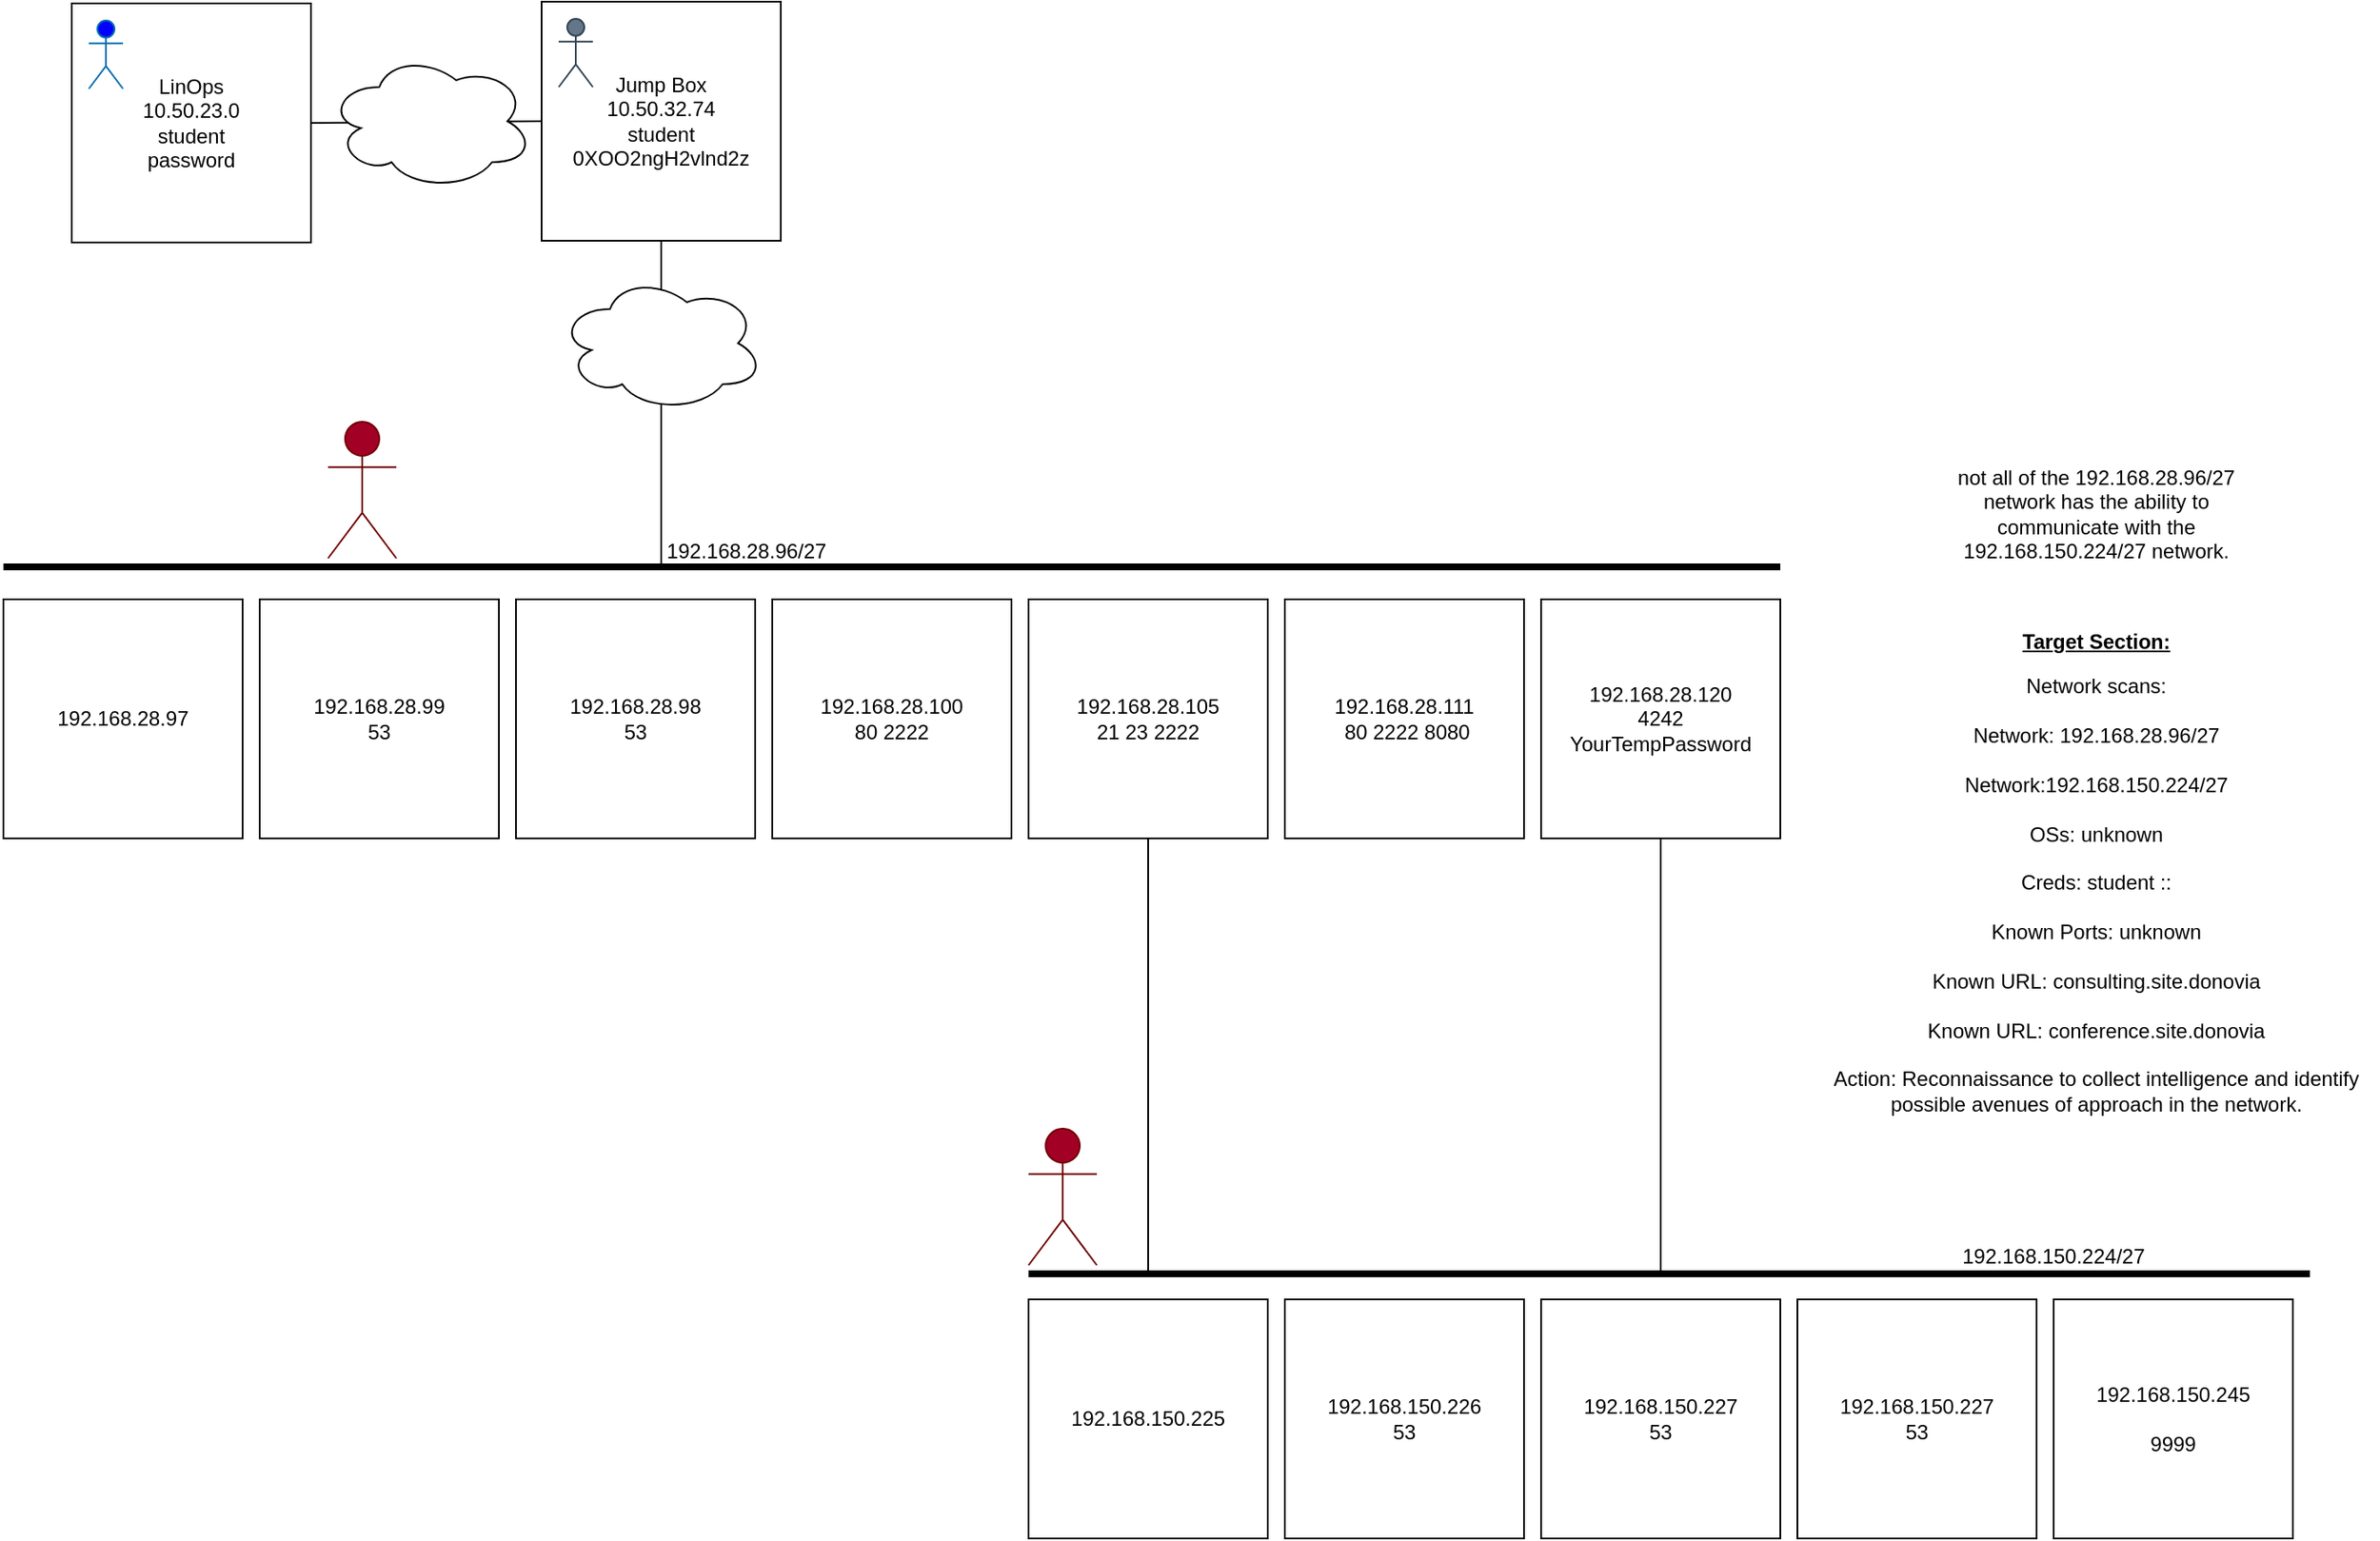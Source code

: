 <mxfile version="21.3.5" type="github" pages="5">
  <diagram name="Page-1" id="kOOMm8zKSmpwJIy81K7Q">
    <mxGraphModel dx="1960" dy="1257" grid="1" gridSize="10" guides="1" tooltips="1" connect="1" arrows="1" fold="1" page="1" pageScale="1" pageWidth="850" pageHeight="1100" math="0" shadow="0">
      <root>
        <mxCell id="0" />
        <mxCell id="1" parent="0" />
        <mxCell id="7rxzncGhu5H5seyyBJXx-3" value="" style="group" parent="1" vertex="1" connectable="0">
          <mxGeometry x="100" y="31" width="140" height="140" as="geometry" />
        </mxCell>
        <mxCell id="7rxzncGhu5H5seyyBJXx-1" value="&lt;div&gt;LinOps&lt;/div&gt;&lt;div&gt;10.50.23.0&lt;br&gt;&lt;/div&gt;&lt;div&gt;student&lt;/div&gt;&lt;div&gt;password&lt;br&gt;&lt;/div&gt;" style="whiteSpace=wrap;html=1;aspect=fixed;" parent="7rxzncGhu5H5seyyBJXx-3" vertex="1">
          <mxGeometry width="140" height="140" as="geometry" />
        </mxCell>
        <mxCell id="7rxzncGhu5H5seyyBJXx-2" value="" style="shape=umlActor;verticalLabelPosition=bottom;verticalAlign=top;html=1;outlineConnect=0;fillColor=#0000FF;fontColor=#ffffff;strokeColor=#006EAF;" parent="7rxzncGhu5H5seyyBJXx-3" vertex="1">
          <mxGeometry x="10" y="10" width="20" height="40" as="geometry" />
        </mxCell>
        <mxCell id="7rxzncGhu5H5seyyBJXx-6" value="" style="group" parent="1" vertex="1" connectable="0">
          <mxGeometry x="375" y="30" width="140" height="140" as="geometry" />
        </mxCell>
        <mxCell id="7rxzncGhu5H5seyyBJXx-4" value="&lt;div&gt;Jump Box&lt;br&gt;&lt;/div&gt;&lt;div&gt;10.50.32.74&lt;br&gt;&lt;/div&gt;&lt;div&gt;student&lt;/div&gt;&lt;div&gt;0XOO2ngH2vlnd2z&lt;br&gt;&lt;/div&gt;" style="whiteSpace=wrap;html=1;aspect=fixed;" parent="7rxzncGhu5H5seyyBJXx-6" vertex="1">
          <mxGeometry width="140" height="140" as="geometry" />
        </mxCell>
        <mxCell id="7rxzncGhu5H5seyyBJXx-5" value="" style="shape=umlActor;verticalLabelPosition=bottom;verticalAlign=top;html=1;outlineConnect=0;fillColor=#647687;fontColor=#ffffff;strokeColor=#314354;" parent="7rxzncGhu5H5seyyBJXx-6" vertex="1">
          <mxGeometry x="10" y="10" width="20" height="40" as="geometry" />
        </mxCell>
        <mxCell id="7rxzncGhu5H5seyyBJXx-9" value="" style="group;fillColor=#e51400;fontColor=#ffffff;strokeColor=#B20000;" parent="1" vertex="1" connectable="0">
          <mxGeometry x="210" y="380" width="140" height="140" as="geometry" />
        </mxCell>
        <mxCell id="7rxzncGhu5H5seyyBJXx-7" value="&lt;div&gt;192.168.28.99&lt;/div&gt;53" style="whiteSpace=wrap;html=1;aspect=fixed;" parent="7rxzncGhu5H5seyyBJXx-9" vertex="1">
          <mxGeometry width="140" height="140" as="geometry" />
        </mxCell>
        <mxCell id="7rxzncGhu5H5seyyBJXx-10" value="" style="endArrow=none;html=1;rounded=0;entryX=0;entryY=0.5;entryDx=0;entryDy=0;exitX=1;exitY=0.5;exitDx=0;exitDy=0;" parent="1" source="7rxzncGhu5H5seyyBJXx-1" target="7rxzncGhu5H5seyyBJXx-4" edge="1">
          <mxGeometry width="50" height="50" relative="1" as="geometry">
            <mxPoint x="270" y="140" as="sourcePoint" />
            <mxPoint x="320" y="90" as="targetPoint" />
          </mxGeometry>
        </mxCell>
        <mxCell id="7rxzncGhu5H5seyyBJXx-11" value="" style="ellipse;shape=cloud;whiteSpace=wrap;html=1;" parent="1" vertex="1">
          <mxGeometry x="250" y="60" width="120" height="80" as="geometry" />
        </mxCell>
        <mxCell id="7rxzncGhu5H5seyyBJXx-13" value="not all of the 192.168.28.96/27 network has the ability to communicate with the 192.168.150.224/27 network." style="text;html=1;strokeColor=none;fillColor=none;align=center;verticalAlign=middle;whiteSpace=wrap;rounded=0;" parent="1" vertex="1">
          <mxGeometry x="1185" y="290" width="200" height="80" as="geometry" />
        </mxCell>
        <mxCell id="7rxzncGhu5H5seyyBJXx-14" value="&lt;p&gt;&lt;b&gt;&lt;u&gt;Target Section:&lt;/u&gt;&lt;/b&gt;&lt;/p&gt;Network scans:&lt;br&gt;&lt;br/&gt;Network: 192.168.28.96/27&lt;br&gt;&lt;br/&gt;Network:192.168.150.224/27&lt;br&gt;&lt;br/&gt;OSs: unknown&lt;br&gt;&lt;br/&gt;Creds: student :: &lt;br&gt;&lt;br/&gt;Known Ports: unknown&lt;br&gt;&lt;br/&gt;Known URL: consulting.site.donovia&lt;br&gt;&lt;br/&gt;Known URL: conference.site.donovia&lt;br&gt;&lt;br/&gt;Action: Reconnaissance to collect intelligence and identify possible avenues of approach in the network." style="text;html=1;strokeColor=none;fillColor=none;align=center;verticalAlign=middle;whiteSpace=wrap;rounded=0;" parent="1" vertex="1">
          <mxGeometry x="1120" y="339" width="330" height="390" as="geometry" />
        </mxCell>
        <mxCell id="7rxzncGhu5H5seyyBJXx-15" value="" style="endArrow=none;html=1;rounded=0;entryX=0.5;entryY=1;entryDx=0;entryDy=0;" parent="1" target="7rxzncGhu5H5seyyBJXx-4" edge="1">
          <mxGeometry width="50" height="50" relative="1" as="geometry">
            <mxPoint x="445" y="360" as="sourcePoint" />
            <mxPoint x="520" y="240" as="targetPoint" />
          </mxGeometry>
        </mxCell>
        <mxCell id="7rxzncGhu5H5seyyBJXx-17" value="" style="line;strokeWidth=4;html=1;perimeter=backbonePerimeter;points=[];outlineConnect=0;" parent="1" vertex="1">
          <mxGeometry x="60" y="356" width="1040" height="10" as="geometry" />
        </mxCell>
        <mxCell id="7rxzncGhu5H5seyyBJXx-19" value="192.168.28.96/27" style="text;html=1;strokeColor=none;fillColor=none;align=center;verticalAlign=middle;whiteSpace=wrap;rounded=0;" parent="1" vertex="1">
          <mxGeometry x="465" y="337" width="60" height="30" as="geometry" />
        </mxCell>
        <mxCell id="7rxzncGhu5H5seyyBJXx-20" value="&lt;div&gt;192.168.28.98&lt;/div&gt;&lt;div&gt;53&lt;/div&gt;" style="whiteSpace=wrap;html=1;aspect=fixed;" parent="1" vertex="1">
          <mxGeometry x="360" y="380" width="140" height="140" as="geometry" />
        </mxCell>
        <mxCell id="7rxzncGhu5H5seyyBJXx-21" value="&lt;div&gt;192.168.28.100&lt;/div&gt;&lt;div&gt;80 2222&lt;br&gt;&lt;/div&gt;" style="whiteSpace=wrap;html=1;aspect=fixed;" parent="1" vertex="1">
          <mxGeometry x="510" y="380" width="140" height="140" as="geometry" />
        </mxCell>
        <mxCell id="7rxzncGhu5H5seyyBJXx-22" value="192.168.28.97" style="whiteSpace=wrap;html=1;aspect=fixed;" parent="1" vertex="1">
          <mxGeometry x="60" y="380" width="140" height="140" as="geometry" />
        </mxCell>
        <mxCell id="7rxzncGhu5H5seyyBJXx-23" value="&lt;div&gt;192.168.28.105&lt;/div&gt;21 23 2222" style="whiteSpace=wrap;html=1;aspect=fixed;" parent="1" vertex="1">
          <mxGeometry x="660" y="380" width="140" height="140" as="geometry" />
        </mxCell>
        <mxCell id="7rxzncGhu5H5seyyBJXx-24" value="&lt;div&gt;192.168.28.111&lt;/div&gt;&amp;nbsp;80 2222 8080" style="whiteSpace=wrap;html=1;aspect=fixed;" parent="1" vertex="1">
          <mxGeometry x="810" y="380" width="140" height="140" as="geometry" />
        </mxCell>
        <mxCell id="7rxzncGhu5H5seyyBJXx-25" value="&lt;div&gt;192.168.28.120&lt;/div&gt;&lt;div&gt;4242&lt;/div&gt;&lt;div&gt;YourTempPassword&lt;br&gt;&lt;/div&gt;" style="whiteSpace=wrap;html=1;aspect=fixed;" parent="1" vertex="1">
          <mxGeometry x="960" y="380" width="140" height="140" as="geometry" />
        </mxCell>
        <mxCell id="7rxzncGhu5H5seyyBJXx-8" value="" style="shape=umlActor;verticalLabelPosition=bottom;verticalAlign=top;html=1;outlineConnect=0;fillColor=#a20025;fontColor=#ffffff;strokeColor=#6F0000;" parent="1" vertex="1">
          <mxGeometry x="660" y="690" width="40" height="80" as="geometry" />
        </mxCell>
        <mxCell id="7rxzncGhu5H5seyyBJXx-26" value="" style="ellipse;shape=cloud;whiteSpace=wrap;html=1;" parent="1" vertex="1">
          <mxGeometry x="385" y="190" width="120" height="80" as="geometry" />
        </mxCell>
        <mxCell id="7rxzncGhu5H5seyyBJXx-32" value="192.168.150.225" style="whiteSpace=wrap;html=1;aspect=fixed;" parent="1" vertex="1">
          <mxGeometry x="660" y="790" width="140" height="140" as="geometry" />
        </mxCell>
        <mxCell id="7rxzncGhu5H5seyyBJXx-33" value="&lt;div&gt;192.168.150.226&lt;/div&gt;&lt;div&gt;53&lt;/div&gt;" style="whiteSpace=wrap;html=1;aspect=fixed;" parent="1" vertex="1">
          <mxGeometry x="810" y="790" width="140" height="140" as="geometry" />
        </mxCell>
        <mxCell id="7rxzncGhu5H5seyyBJXx-34" value="&lt;div&gt;192.168.150.227&lt;/div&gt;&lt;div&gt;53&lt;br&gt;&lt;/div&gt;" style="whiteSpace=wrap;html=1;aspect=fixed;" parent="1" vertex="1">
          <mxGeometry x="960" y="790" width="140" height="140" as="geometry" />
        </mxCell>
        <mxCell id="7rxzncGhu5H5seyyBJXx-35" value="" style="shape=umlActor;verticalLabelPosition=bottom;verticalAlign=top;html=1;outlineConnect=0;fillColor=#a20025;fontColor=#ffffff;strokeColor=#6F0000;" parent="1" vertex="1">
          <mxGeometry x="250" y="276" width="40" height="80" as="geometry" />
        </mxCell>
        <mxCell id="7rxzncGhu5H5seyyBJXx-39" value="" style="endArrow=none;html=1;rounded=0;entryX=0.5;entryY=1;entryDx=0;entryDy=0;" parent="1" target="7rxzncGhu5H5seyyBJXx-25" edge="1" source="7rxzncGhu5H5seyyBJXx-41">
          <mxGeometry width="50" height="50" relative="1" as="geometry">
            <mxPoint x="1030" y="630" as="sourcePoint" />
            <mxPoint x="1010" y="630" as="targetPoint" />
          </mxGeometry>
        </mxCell>
        <mxCell id="7rxzncGhu5H5seyyBJXx-41" value="" style="line;strokeWidth=4;html=1;perimeter=backbonePerimeter;points=[];outlineConnect=0;" parent="1" vertex="1">
          <mxGeometry x="660" y="770" width="750" height="10" as="geometry" />
        </mxCell>
        <mxCell id="7rxzncGhu5H5seyyBJXx-44" value="&lt;div&gt;192.168.150.227&lt;/div&gt;&lt;div&gt;53&lt;br&gt;&lt;/div&gt;" style="whiteSpace=wrap;html=1;aspect=fixed;" parent="1" vertex="1">
          <mxGeometry x="1110" y="790" width="140" height="140" as="geometry" />
        </mxCell>
        <mxCell id="3pL5cruVmipBJHujs6nN-1" value="192.168.150.224/27" style="text;html=1;strokeColor=none;fillColor=none;align=center;verticalAlign=middle;whiteSpace=wrap;rounded=0;" parent="1" vertex="1">
          <mxGeometry x="1230" y="750" width="60" height="30" as="geometry" />
        </mxCell>
        <mxCell id="ft-l_PQJDunFmw_037Gx-1" value="&lt;div&gt;192.168.150.245&lt;/div&gt;&lt;div&gt;&lt;br&gt;&lt;/div&gt;&lt;div&gt;9999&lt;br&gt;&lt;/div&gt;" style="whiteSpace=wrap;html=1;aspect=fixed;" vertex="1" parent="1">
          <mxGeometry x="1260" y="790" width="140" height="140" as="geometry" />
        </mxCell>
        <mxCell id="ft-l_PQJDunFmw_037Gx-3" value="" style="endArrow=none;html=1;rounded=0;entryX=0.5;entryY=1;entryDx=0;entryDy=0;" edge="1" parent="1" source="7rxzncGhu5H5seyyBJXx-41" target="7rxzncGhu5H5seyyBJXx-23">
          <mxGeometry width="50" height="50" relative="1" as="geometry">
            <mxPoint x="810" y="630" as="sourcePoint" />
            <mxPoint x="720" y="580" as="targetPoint" />
          </mxGeometry>
        </mxCell>
      </root>
    </mxGraphModel>
  </diagram>
  <diagram id="EgERJhsT31XVEqbXKCsL" name="Page-2">
    <mxGraphModel dx="1434" dy="907" grid="1" gridSize="10" guides="1" tooltips="1" connect="1" arrows="1" fold="1" page="1" pageScale="1" pageWidth="850" pageHeight="1100" math="0" shadow="0">
      <root>
        <mxCell id="0" />
        <mxCell id="1" parent="0" />
        <mxCell id="fCujz81r1CcZG0c00k0V-1" value="" style="group" parent="1" vertex="1" connectable="0">
          <mxGeometry x="30" y="11" width="140" height="140" as="geometry" />
        </mxCell>
        <mxCell id="fCujz81r1CcZG0c00k0V-2" value="&lt;div&gt;LinOps&lt;/div&gt;&lt;div&gt;10.50.23.0&lt;br&gt;&lt;/div&gt;&lt;div&gt;student&lt;/div&gt;&lt;div&gt;password&lt;br&gt;&lt;/div&gt;" style="whiteSpace=wrap;html=1;aspect=fixed;" parent="fCujz81r1CcZG0c00k0V-1" vertex="1">
          <mxGeometry width="140" height="140" as="geometry" />
        </mxCell>
        <mxCell id="fCujz81r1CcZG0c00k0V-3" value="" style="shape=umlActor;verticalLabelPosition=bottom;verticalAlign=top;html=1;outlineConnect=0;fillColor=#0000FF;fontColor=#ffffff;strokeColor=#006EAF;" parent="fCujz81r1CcZG0c00k0V-1" vertex="1">
          <mxGeometry x="10" y="10" width="20" height="40" as="geometry" />
        </mxCell>
        <mxCell id="fCujz81r1CcZG0c00k0V-4" value="" style="group" parent="1" vertex="1" connectable="0">
          <mxGeometry x="305" y="10" width="140" height="140" as="geometry" />
        </mxCell>
        <mxCell id="fCujz81r1CcZG0c00k0V-5" value="&lt;div&gt;Jump Box&lt;br&gt;&lt;/div&gt;&lt;div&gt;10.50.32.74&lt;br&gt;&lt;/div&gt;&lt;div&gt;student&lt;/div&gt;&lt;div&gt;0XOO2ngH2vlnd2z&lt;br&gt;&lt;/div&gt;" style="whiteSpace=wrap;html=1;aspect=fixed;" parent="fCujz81r1CcZG0c00k0V-4" vertex="1">
          <mxGeometry width="140" height="140" as="geometry" />
        </mxCell>
        <mxCell id="fCujz81r1CcZG0c00k0V-6" value="" style="shape=umlActor;verticalLabelPosition=bottom;verticalAlign=top;html=1;outlineConnect=0;fillColor=#647687;fontColor=#ffffff;strokeColor=#314354;" parent="fCujz81r1CcZG0c00k0V-4" vertex="1">
          <mxGeometry x="10" y="10" width="20" height="40" as="geometry" />
        </mxCell>
        <mxCell id="fCujz81r1CcZG0c00k0V-7" value="" style="endArrow=none;html=1;rounded=0;entryX=0;entryY=0.5;entryDx=0;entryDy=0;exitX=1;exitY=0.5;exitDx=0;exitDy=0;" parent="1" source="fCujz81r1CcZG0c00k0V-2" target="fCujz81r1CcZG0c00k0V-5" edge="1">
          <mxGeometry width="50" height="50" relative="1" as="geometry">
            <mxPoint x="200" y="120" as="sourcePoint" />
            <mxPoint x="250" y="70" as="targetPoint" />
          </mxGeometry>
        </mxCell>
        <mxCell id="fCujz81r1CcZG0c00k0V-8" value="" style="ellipse;shape=cloud;whiteSpace=wrap;html=1;" parent="1" vertex="1">
          <mxGeometry x="180" y="40" width="120" height="80" as="geometry" />
        </mxCell>
        <mxCell id="fCujz81r1CcZG0c00k0V-10" value="" style="endArrow=none;html=1;rounded=0;entryX=0.5;entryY=1;entryDx=0;entryDy=0;" parent="1" target="fCujz81r1CcZG0c00k0V-5" edge="1">
          <mxGeometry width="50" height="50" relative="1" as="geometry">
            <mxPoint x="375" y="290" as="sourcePoint" />
            <mxPoint x="450" y="450" as="targetPoint" />
          </mxGeometry>
        </mxCell>
        <mxCell id="fCujz81r1CcZG0c00k0V-11" value="" style="ellipse;shape=cloud;whiteSpace=wrap;html=1;" parent="1" vertex="1">
          <mxGeometry x="315" y="170" width="120" height="80" as="geometry" />
        </mxCell>
        <mxCell id="fCujz81r1CcZG0c00k0V-12" value="Donovian_MI_websvr&lt;br&gt;&lt;div&gt;10.100.28.40&lt;/div&gt;&lt;div&gt;4444 80&lt;br&gt;&lt;/div&gt;" style="whiteSpace=wrap;html=1;aspect=fixed;" parent="1" vertex="1">
          <mxGeometry x="305" y="290" width="140" height="140" as="geometry" />
        </mxCell>
        <mxCell id="fCujz81r1CcZG0c00k0V-13" value="" style="shape=umlActor;verticalLabelPosition=bottom;verticalAlign=top;html=1;outlineConnect=0;fillColor=#a20025;fontColor=#ffffff;strokeColor=#6F0000;" parent="1" vertex="1">
          <mxGeometry x="315" y="300" width="20" height="40" as="geometry" />
        </mxCell>
        <mxCell id="fCujz81r1CcZG0c00k0V-18" value="&lt;pre&gt;10.100.28.55&lt;br&gt;80&lt;/pre&gt;" style="whiteSpace=wrap;html=1;aspect=fixed;" parent="1" vertex="1">
          <mxGeometry x="305" y="470" width="140" height="140" as="geometry" />
        </mxCell>
        <mxCell id="fCujz81r1CcZG0c00k0V-19" value="" style="shape=umlActor;verticalLabelPosition=bottom;verticalAlign=top;html=1;outlineConnect=0;fillColor=#a20025;fontColor=#ffffff;strokeColor=#6F0000;" parent="1" vertex="1">
          <mxGeometry x="315" y="480" width="20" height="40" as="geometry" />
        </mxCell>
        <mxCell id="fCujz81r1CcZG0c00k0V-20" value="" style="endArrow=none;html=1;rounded=0;entryX=0.5;entryY=1;entryDx=0;entryDy=0;exitX=0.5;exitY=0;exitDx=0;exitDy=0;" parent="1" source="fCujz81r1CcZG0c00k0V-18" target="fCujz81r1CcZG0c00k0V-12" edge="1">
          <mxGeometry width="50" height="50" relative="1" as="geometry">
            <mxPoint x="230" y="500" as="sourcePoint" />
            <mxPoint x="280" y="450" as="targetPoint" />
          </mxGeometry>
        </mxCell>
      </root>
    </mxGraphModel>
  </diagram>
  <diagram id="BZRANJqEfGFJKNnBzCtL" name="Page-3">
    <mxGraphModel dx="1434" dy="907" grid="1" gridSize="10" guides="1" tooltips="1" connect="1" arrows="1" fold="1" page="1" pageScale="1" pageWidth="850" pageHeight="1100" math="0" shadow="0">
      <root>
        <mxCell id="0" />
        <mxCell id="1" parent="0" />
        <mxCell id="xSkj8R1raqOGGPksodXE-3" value="" style="group" parent="1" vertex="1" connectable="0">
          <mxGeometry x="41" y="39" width="415" height="280" as="geometry" />
        </mxCell>
        <mxCell id="lqXFej5f-LCCziqq_guy-1" value="" style="group" parent="xSkj8R1raqOGGPksodXE-3" vertex="1" connectable="0">
          <mxGeometry y="1" width="140" height="140" as="geometry" />
        </mxCell>
        <mxCell id="lqXFej5f-LCCziqq_guy-2" value="&lt;div&gt;LinOps&lt;/div&gt;&lt;div&gt;10.50.23.0&lt;br&gt;&lt;/div&gt;&lt;div&gt;student&lt;/div&gt;&lt;div&gt;password&lt;br&gt;&lt;/div&gt;" style="whiteSpace=wrap;html=1;aspect=fixed;" parent="lqXFej5f-LCCziqq_guy-1" vertex="1">
          <mxGeometry width="140" height="140" as="geometry" />
        </mxCell>
        <mxCell id="lqXFej5f-LCCziqq_guy-3" value="" style="shape=umlActor;verticalLabelPosition=bottom;verticalAlign=top;html=1;outlineConnect=0;fillColor=#0000FF;fontColor=#ffffff;strokeColor=#006EAF;" parent="lqXFej5f-LCCziqq_guy-1" vertex="1">
          <mxGeometry x="10" y="10" width="20" height="40" as="geometry" />
        </mxCell>
        <mxCell id="lqXFej5f-LCCziqq_guy-4" value="" style="group" parent="xSkj8R1raqOGGPksodXE-3" vertex="1" connectable="0">
          <mxGeometry x="280" width="140" height="140" as="geometry" />
        </mxCell>
        <mxCell id="lqXFej5f-LCCziqq_guy-5" value="&lt;div&gt;Jump Box&lt;br&gt;&lt;/div&gt;&lt;div&gt;10.50.32.74&lt;br&gt;&lt;/div&gt;&lt;div&gt;student&lt;/div&gt;&lt;div&gt;0XOO2ngH2vlnd2z&lt;br&gt;&lt;/div&gt;" style="whiteSpace=wrap;html=1;aspect=fixed;" parent="lqXFej5f-LCCziqq_guy-4" vertex="1">
          <mxGeometry width="140" height="140" as="geometry" />
        </mxCell>
        <mxCell id="lqXFej5f-LCCziqq_guy-6" value="" style="shape=umlActor;verticalLabelPosition=bottom;verticalAlign=top;html=1;outlineConnect=0;fillColor=#647687;fontColor=#ffffff;strokeColor=#314354;" parent="lqXFej5f-LCCziqq_guy-4" vertex="1">
          <mxGeometry x="10" y="10" width="20" height="40" as="geometry" />
        </mxCell>
        <mxCell id="lqXFej5f-LCCziqq_guy-7" value="" style="endArrow=none;html=1;rounded=0;entryX=0;entryY=0.5;entryDx=0;entryDy=0;exitX=1;exitY=0.5;exitDx=0;exitDy=0;" parent="xSkj8R1raqOGGPksodXE-3" source="lqXFej5f-LCCziqq_guy-2" target="lqXFej5f-LCCziqq_guy-5" edge="1">
          <mxGeometry width="50" height="50" relative="1" as="geometry">
            <mxPoint x="170" y="110" as="sourcePoint" />
            <mxPoint x="220" y="60" as="targetPoint" />
          </mxGeometry>
        </mxCell>
        <mxCell id="lqXFej5f-LCCziqq_guy-8" value="" style="ellipse;shape=cloud;whiteSpace=wrap;html=1;" parent="xSkj8R1raqOGGPksodXE-3" vertex="1">
          <mxGeometry x="150" y="30" width="120" height="80" as="geometry" />
        </mxCell>
        <mxCell id="lqXFej5f-LCCziqq_guy-9" value="" style="endArrow=none;html=1;rounded=0;entryX=0.5;entryY=1;entryDx=0;entryDy=0;" parent="xSkj8R1raqOGGPksodXE-3" target="lqXFej5f-LCCziqq_guy-5" edge="1">
          <mxGeometry width="50" height="50" relative="1" as="geometry">
            <mxPoint x="349" y="281" as="sourcePoint" />
            <mxPoint x="420" y="440" as="targetPoint" />
          </mxGeometry>
        </mxCell>
        <mxCell id="lqXFej5f-LCCziqq_guy-10" value="" style="ellipse;shape=cloud;whiteSpace=wrap;html=1;" parent="xSkj8R1raqOGGPksodXE-3" vertex="1">
          <mxGeometry x="285" y="160" width="120" height="80" as="geometry" />
        </mxCell>
        <mxCell id="xSkj8R1raqOGGPksodXE-4" value="" style="group" parent="1" vertex="1" connectable="0">
          <mxGeometry x="326" y="319" width="140" height="140" as="geometry" />
        </mxCell>
        <mxCell id="xSkj8R1raqOGGPksodXE-1" value="&lt;div&gt;donovian-nla&lt;/div&gt;&lt;div&gt;10.100.28.48&lt;br&gt;&lt;/div&gt;&lt;div&gt;80&lt;br&gt;&lt;/div&gt;" style="whiteSpace=wrap;html=1;aspect=fixed;" parent="xSkj8R1raqOGGPksodXE-4" vertex="1">
          <mxGeometry width="140" height="140" as="geometry" />
        </mxCell>
        <mxCell id="xSkj8R1raqOGGPksodXE-2" value="" style="shape=umlActor;verticalLabelPosition=bottom;verticalAlign=top;html=1;outlineConnect=0;fillColor=#a20025;fontColor=#ffffff;strokeColor=#6F0000;" parent="xSkj8R1raqOGGPksodXE-4" vertex="1">
          <mxGeometry x="10" y="10" width="20" height="40" as="geometry" />
        </mxCell>
        <mxCell id="xSkj8R1raqOGGPksodXE-6" value="" style="group" parent="1" vertex="1" connectable="0">
          <mxGeometry x="40" y="240" width="140" height="140" as="geometry" />
        </mxCell>
        <mxCell id="xSkj8R1raqOGGPksodXE-7" value="" style="whiteSpace=wrap;html=1;aspect=fixed;" parent="xSkj8R1raqOGGPksodXE-6" vertex="1">
          <mxGeometry width="140" height="140" as="geometry" />
        </mxCell>
        <mxCell id="xSkj8R1raqOGGPksodXE-8" value="" style="shape=umlActor;verticalLabelPosition=bottom;verticalAlign=top;html=1;outlineConnect=0;fillColor=#a20025;fontColor=#ffffff;strokeColor=#6F0000;" parent="xSkj8R1raqOGGPksodXE-6" vertex="1">
          <mxGeometry x="10" y="10" width="20" height="40" as="geometry" />
        </mxCell>
        <mxCell id="xSkj8R1raqOGGPksodXE-9" value="&lt;p&gt;&lt;b&gt;&lt;u&gt;Target Section:&lt;/u&gt;&lt;/b&gt;&lt;/p&gt;T1 &lt;br&gt;&lt;br/&gt;Hostname: donovian-nla&lt;br&gt;&lt;br/&gt;IP: 10.100.28.48&lt;br&gt;&lt;br/&gt;OS: unknown&lt;br&gt;&lt;br/&gt;Creds:unknown&lt;br&gt;&lt;br/&gt;Last Known SSH Port: unknown&lt;br&gt;&lt;br/&gt;Last Known HTTP Port: 80&lt;br&gt;&lt;br/&gt;PSP: Unknown&lt;br&gt;&lt;br/&gt;Malware: Unknown&lt;br&gt;&lt;br/&gt;Action: Conduct approved SQLi Exploitation techniques to collect intelligence." style="text;html=1;strokeColor=none;fillColor=none;align=center;verticalAlign=middle;whiteSpace=wrap;rounded=0;" parent="1" vertex="1">
          <mxGeometry x="470" y="10" width="370" height="350" as="geometry" />
        </mxCell>
      </root>
    </mxGraphModel>
  </diagram>
  <diagram id="AW_jaKhV32HipfdjDPOR" name="Page-4">
    <mxGraphModel dx="1434" dy="2007" grid="1" gridSize="10" guides="1" tooltips="1" connect="1" arrows="1" fold="1" page="1" pageScale="1" pageWidth="850" pageHeight="1100" math="0" shadow="0">
      <root>
        <mxCell id="0" />
        <mxCell id="1" parent="0" />
        <mxCell id="16dA7mFoVMGs_jG1gS2s-1" value="" style="group" parent="1" vertex="1" connectable="0">
          <mxGeometry x="20" y="-1069" width="140" height="140" as="geometry" />
        </mxCell>
        <mxCell id="16dA7mFoVMGs_jG1gS2s-2" value="&lt;div&gt;LinOps&lt;/div&gt;&lt;div&gt;10.50.23.0&lt;br&gt;&lt;/div&gt;&lt;div&gt;student&lt;/div&gt;&lt;div&gt;password&lt;br&gt;&lt;/div&gt;" style="whiteSpace=wrap;html=1;aspect=fixed;" parent="16dA7mFoVMGs_jG1gS2s-1" vertex="1">
          <mxGeometry width="140" height="140" as="geometry" />
        </mxCell>
        <mxCell id="16dA7mFoVMGs_jG1gS2s-3" value="" style="shape=umlActor;verticalLabelPosition=bottom;verticalAlign=top;html=1;outlineConnect=0;fillColor=#0000FF;fontColor=#ffffff;strokeColor=#006EAF;" parent="16dA7mFoVMGs_jG1gS2s-1" vertex="1">
          <mxGeometry x="10" y="10" width="20" height="40" as="geometry" />
        </mxCell>
        <mxCell id="16dA7mFoVMGs_jG1gS2s-4" value="" style="group" parent="1" vertex="1" connectable="0">
          <mxGeometry x="295" y="-1070" width="140" height="140" as="geometry" />
        </mxCell>
        <mxCell id="16dA7mFoVMGs_jG1gS2s-5" value="&lt;div&gt;Jump Box&lt;br&gt;&lt;/div&gt;&lt;div&gt;10.50.32.74&lt;br&gt;&lt;/div&gt;&lt;div&gt;student&lt;/div&gt;&lt;div&gt;0XOO2ngH2vlnd2z&lt;br&gt;&lt;/div&gt;" style="whiteSpace=wrap;html=1;aspect=fixed;" parent="16dA7mFoVMGs_jG1gS2s-4" vertex="1">
          <mxGeometry width="140" height="140" as="geometry" />
        </mxCell>
        <mxCell id="16dA7mFoVMGs_jG1gS2s-6" value="" style="shape=umlActor;verticalLabelPosition=bottom;verticalAlign=top;html=1;outlineConnect=0;fillColor=#647687;fontColor=#ffffff;strokeColor=#314354;" parent="16dA7mFoVMGs_jG1gS2s-4" vertex="1">
          <mxGeometry x="10" y="10" width="20" height="40" as="geometry" />
        </mxCell>
        <mxCell id="16dA7mFoVMGs_jG1gS2s-7" value="" style="endArrow=none;html=1;rounded=0;entryX=0;entryY=0.5;entryDx=0;entryDy=0;exitX=1;exitY=0.5;exitDx=0;exitDy=0;" parent="1" source="16dA7mFoVMGs_jG1gS2s-2" target="16dA7mFoVMGs_jG1gS2s-5" edge="1">
          <mxGeometry width="50" height="50" relative="1" as="geometry">
            <mxPoint x="190" y="-960" as="sourcePoint" />
            <mxPoint x="240" y="-1010" as="targetPoint" />
          </mxGeometry>
        </mxCell>
        <mxCell id="16dA7mFoVMGs_jG1gS2s-8" value="" style="ellipse;shape=cloud;whiteSpace=wrap;html=1;" parent="1" vertex="1">
          <mxGeometry x="170" y="-1040" width="120" height="80" as="geometry" />
        </mxCell>
        <mxCell id="16dA7mFoVMGs_jG1gS2s-9" value="" style="endArrow=none;html=1;rounded=0;entryX=0.5;entryY=1;entryDx=0;entryDy=0;" parent="1" target="16dA7mFoVMGs_jG1gS2s-5" edge="1">
          <mxGeometry width="50" height="50" relative="1" as="geometry">
            <mxPoint x="365" y="-790" as="sourcePoint" />
            <mxPoint x="440" y="-630" as="targetPoint" />
          </mxGeometry>
        </mxCell>
        <mxCell id="16dA7mFoVMGs_jG1gS2s-10" value="" style="ellipse;shape=cloud;whiteSpace=wrap;html=1;" parent="1" vertex="1">
          <mxGeometry x="305" y="-910" width="120" height="80" as="geometry" />
        </mxCell>
      </root>
    </mxGraphModel>
  </diagram>
  <diagram name="Page-5" id="GWzHgw_C52mVuIEpIZJ9">
    <mxGraphModel dx="1434" dy="2007" grid="1" gridSize="10" guides="1" tooltips="1" connect="1" arrows="1" fold="1" page="1" pageScale="1" pageWidth="850" pageHeight="1100" math="0" shadow="0">
      <root>
        <mxCell id="DdAfBF9B98xLQ_fHTL1E-0" />
        <mxCell id="DdAfBF9B98xLQ_fHTL1E-1" parent="DdAfBF9B98xLQ_fHTL1E-0" />
        <mxCell id="DdAfBF9B98xLQ_fHTL1E-2" value="" style="group" parent="DdAfBF9B98xLQ_fHTL1E-1" vertex="1" connectable="0">
          <mxGeometry x="20" y="-1069" width="140" height="140" as="geometry" />
        </mxCell>
        <mxCell id="DdAfBF9B98xLQ_fHTL1E-3" value="&lt;div&gt;LinOps&lt;/div&gt;&lt;div&gt;10.50.23.0&lt;br&gt;&lt;/div&gt;&lt;div&gt;student&lt;/div&gt;&lt;div&gt;password&lt;br&gt;&lt;/div&gt;" style="whiteSpace=wrap;html=1;aspect=fixed;" parent="DdAfBF9B98xLQ_fHTL1E-2" vertex="1">
          <mxGeometry width="140" height="140" as="geometry" />
        </mxCell>
        <mxCell id="DdAfBF9B98xLQ_fHTL1E-4" value="" style="shape=umlActor;verticalLabelPosition=bottom;verticalAlign=top;html=1;outlineConnect=0;fillColor=#0000FF;fontColor=#ffffff;strokeColor=#006EAF;" parent="DdAfBF9B98xLQ_fHTL1E-2" vertex="1">
          <mxGeometry x="10" y="10" width="20" height="40" as="geometry" />
        </mxCell>
        <mxCell id="DdAfBF9B98xLQ_fHTL1E-5" value="" style="group" parent="DdAfBF9B98xLQ_fHTL1E-1" vertex="1" connectable="0">
          <mxGeometry x="295" y="-1070" width="140" height="140" as="geometry" />
        </mxCell>
        <mxCell id="DdAfBF9B98xLQ_fHTL1E-6" value="&lt;div&gt;Jump Box&lt;br&gt;&lt;/div&gt;&lt;div&gt;10.50.32.74&lt;br&gt;&lt;/div&gt;&lt;div&gt;student&lt;/div&gt;&lt;div&gt;0XOO2ngH2vlnd2z&lt;br&gt;&lt;/div&gt;" style="whiteSpace=wrap;html=1;aspect=fixed;" parent="DdAfBF9B98xLQ_fHTL1E-5" vertex="1">
          <mxGeometry width="140" height="140" as="geometry" />
        </mxCell>
        <mxCell id="DdAfBF9B98xLQ_fHTL1E-7" value="" style="shape=umlActor;verticalLabelPosition=bottom;verticalAlign=top;html=1;outlineConnect=0;fillColor=#647687;fontColor=#ffffff;strokeColor=#314354;" parent="DdAfBF9B98xLQ_fHTL1E-5" vertex="1">
          <mxGeometry x="10" y="10" width="20" height="40" as="geometry" />
        </mxCell>
        <mxCell id="DdAfBF9B98xLQ_fHTL1E-8" value="" style="endArrow=none;html=1;rounded=0;entryX=0;entryY=0.5;entryDx=0;entryDy=0;exitX=1;exitY=0.5;exitDx=0;exitDy=0;" parent="DdAfBF9B98xLQ_fHTL1E-1" source="DdAfBF9B98xLQ_fHTL1E-3" target="DdAfBF9B98xLQ_fHTL1E-6" edge="1">
          <mxGeometry width="50" height="50" relative="1" as="geometry">
            <mxPoint x="190" y="-960" as="sourcePoint" />
            <mxPoint x="240" y="-1010" as="targetPoint" />
          </mxGeometry>
        </mxCell>
        <mxCell id="DdAfBF9B98xLQ_fHTL1E-9" value="" style="ellipse;shape=cloud;whiteSpace=wrap;html=1;" parent="DdAfBF9B98xLQ_fHTL1E-1" vertex="1">
          <mxGeometry x="170" y="-1040" width="120" height="80" as="geometry" />
        </mxCell>
        <mxCell id="DdAfBF9B98xLQ_fHTL1E-10" value="" style="endArrow=none;html=1;rounded=0;entryX=0.5;entryY=1;entryDx=0;entryDy=0;" parent="DdAfBF9B98xLQ_fHTL1E-1" target="DdAfBF9B98xLQ_fHTL1E-6" edge="1">
          <mxGeometry width="50" height="50" relative="1" as="geometry">
            <mxPoint x="365" y="-790" as="sourcePoint" />
            <mxPoint x="440" y="-630" as="targetPoint" />
          </mxGeometry>
        </mxCell>
        <mxCell id="DdAfBF9B98xLQ_fHTL1E-11" value="" style="ellipse;shape=cloud;whiteSpace=wrap;html=1;" parent="DdAfBF9B98xLQ_fHTL1E-1" vertex="1">
          <mxGeometry x="305" y="-910" width="120" height="80" as="geometry" />
        </mxCell>
      </root>
    </mxGraphModel>
  </diagram>
</mxfile>
